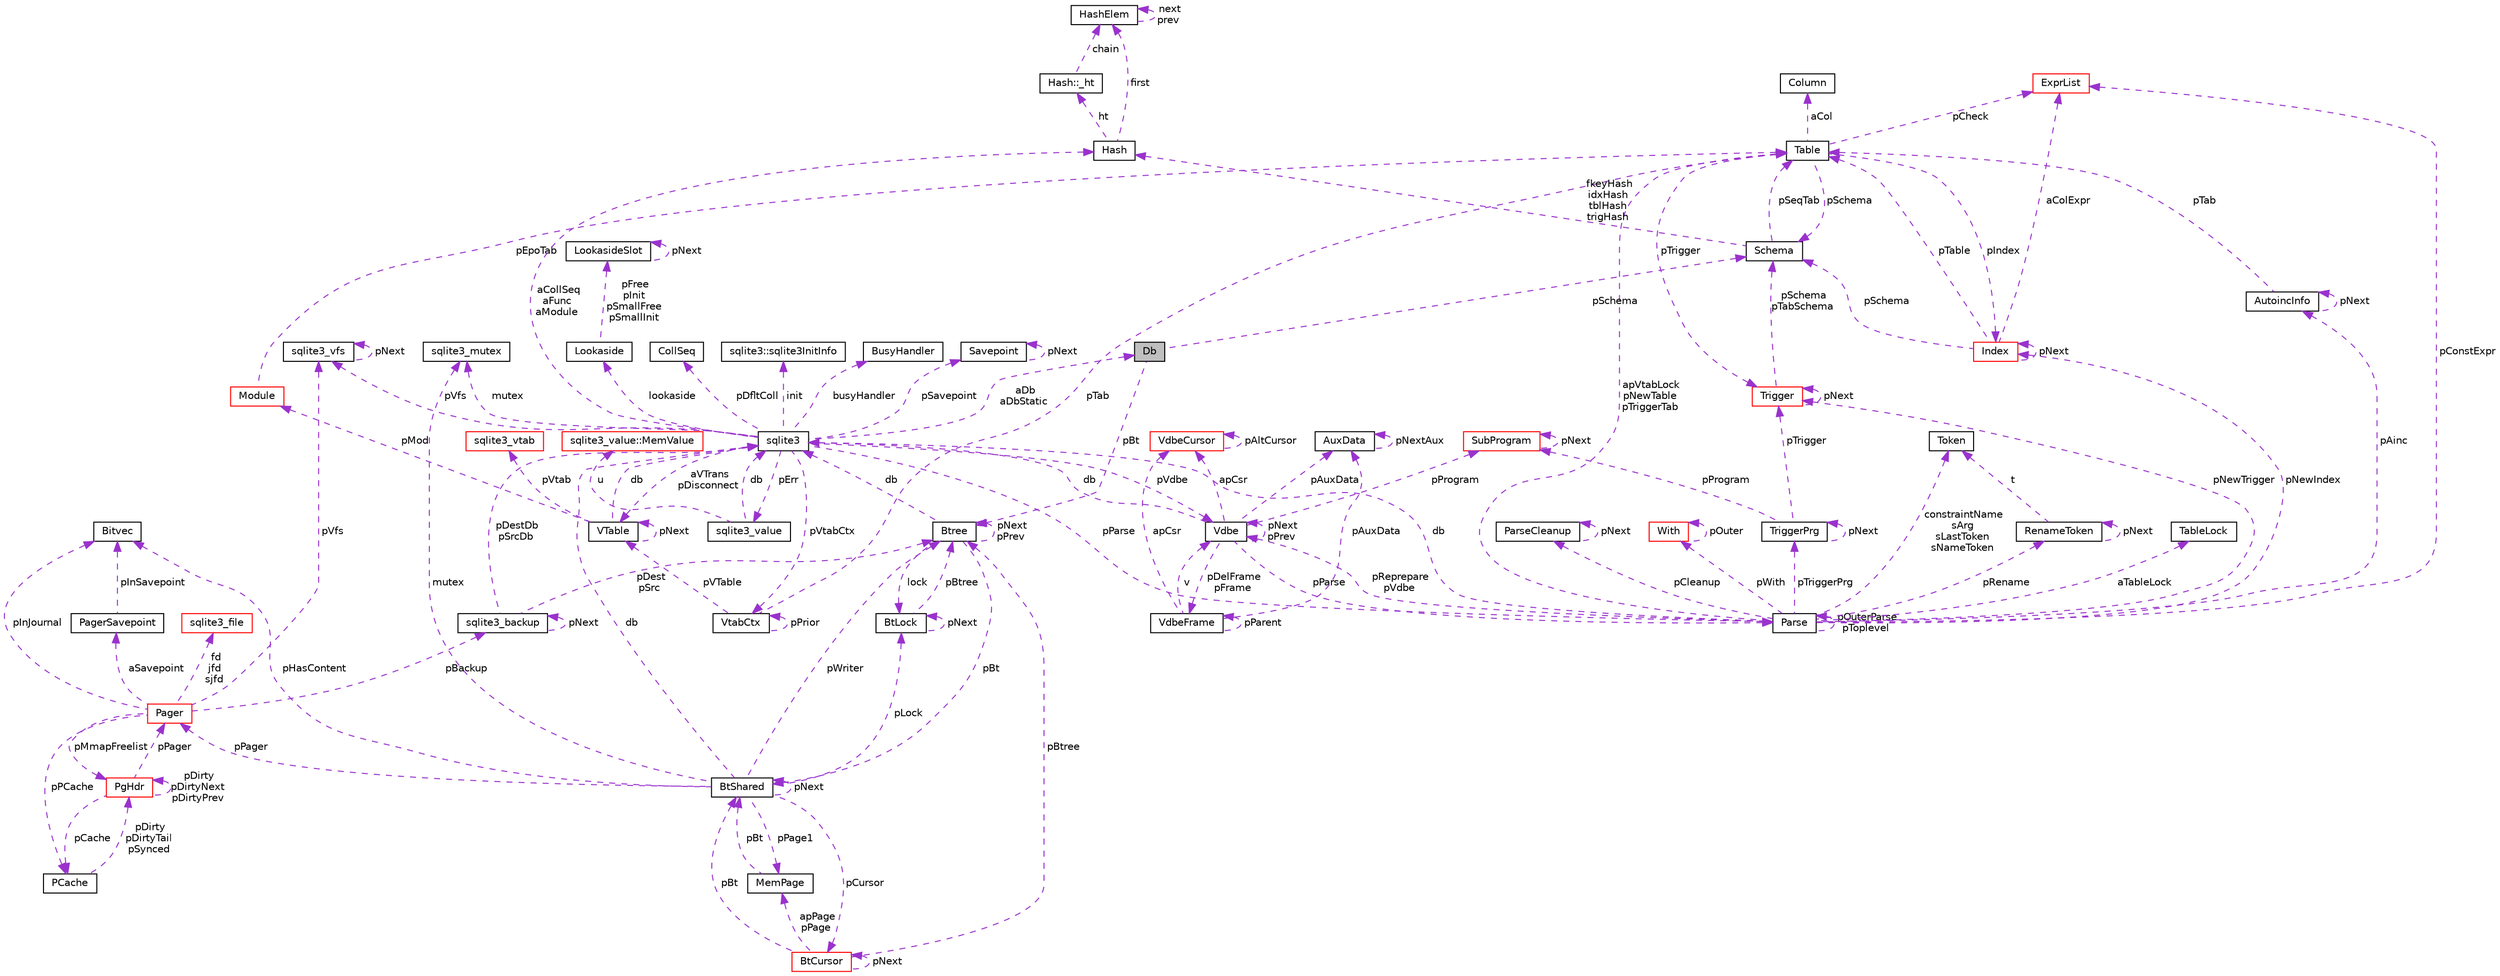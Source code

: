 digraph "Db"
{
 // LATEX_PDF_SIZE
  edge [fontname="Helvetica",fontsize="10",labelfontname="Helvetica",labelfontsize="10"];
  node [fontname="Helvetica",fontsize="10",shape=record];
  Node1 [label="Db",height=0.2,width=0.4,color="black", fillcolor="grey75", style="filled", fontcolor="black",tooltip=" "];
  Node2 -> Node1 [dir="back",color="darkorchid3",fontsize="10",style="dashed",label=" pBt" ,fontname="Helvetica"];
  Node2 [label="Btree",height=0.2,width=0.4,color="black", fillcolor="white", style="filled",URL="$db/d1b/sqlite3_8c.html#dd/db3/structBtree",tooltip=" "];
  Node3 -> Node2 [dir="back",color="darkorchid3",fontsize="10",style="dashed",label=" db" ,fontname="Helvetica"];
  Node3 [label="sqlite3",height=0.2,width=0.4,color="black", fillcolor="white", style="filled",URL="$d9/dcd/structsqlite3.html",tooltip=" "];
  Node4 -> Node3 [dir="back",color="darkorchid3",fontsize="10",style="dashed",label=" pVfs" ,fontname="Helvetica"];
  Node4 [label="sqlite3_vfs",height=0.2,width=0.4,color="black", fillcolor="white", style="filled",URL="$d3/d36/structsqlite3__vfs.html",tooltip=" "];
  Node4 -> Node4 [dir="back",color="darkorchid3",fontsize="10",style="dashed",label=" pNext" ,fontname="Helvetica"];
  Node5 -> Node3 [dir="back",color="darkorchid3",fontsize="10",style="dashed",label=" pVdbe" ,fontname="Helvetica"];
  Node5 [label="Vdbe",height=0.2,width=0.4,color="black", fillcolor="white", style="filled",URL="$db/d1b/sqlite3_8c.html#de/d53/structVdbe",tooltip=" "];
  Node3 -> Node5 [dir="back",color="darkorchid3",fontsize="10",style="dashed",label=" db" ,fontname="Helvetica"];
  Node5 -> Node5 [dir="back",color="darkorchid3",fontsize="10",style="dashed",label=" pNext\npPrev" ,fontname="Helvetica"];
  Node6 -> Node5 [dir="back",color="darkorchid3",fontsize="10",style="dashed",label=" pParse" ,fontname="Helvetica"];
  Node6 [label="Parse",height=0.2,width=0.4,color="black", fillcolor="white", style="filled",URL="$db/d1b/sqlite3_8c.html#db/dbb/structParse",tooltip=" "];
  Node3 -> Node6 [dir="back",color="darkorchid3",fontsize="10",style="dashed",label=" db" ,fontname="Helvetica"];
  Node5 -> Node6 [dir="back",color="darkorchid3",fontsize="10",style="dashed",label=" pReprepare\npVdbe" ,fontname="Helvetica"];
  Node7 -> Node6 [dir="back",color="darkorchid3",fontsize="10",style="dashed",label=" pConstExpr" ,fontname="Helvetica"];
  Node7 [label="ExprList",height=0.2,width=0.4,color="red", fillcolor="white", style="filled",URL="$db/d1b/sqlite3_8c.html#d5/d5c/structExprList",tooltip=" "];
  Node33 -> Node6 [dir="back",color="darkorchid3",fontsize="10",style="dashed",label=" constraintName\nsArg\nsLastToken\nsNameToken" ,fontname="Helvetica"];
  Node33 [label="Token",height=0.2,width=0.4,color="black", fillcolor="white", style="filled",URL="$db/d1b/sqlite3_8c.html#df/dcd/structToken",tooltip=" "];
  Node34 -> Node6 [dir="back",color="darkorchid3",fontsize="10",style="dashed",label=" aTableLock" ,fontname="Helvetica"];
  Node34 [label="TableLock",height=0.2,width=0.4,color="black", fillcolor="white", style="filled",URL="$db/d1b/sqlite3_8c.html#d1/d79/structTableLock",tooltip=" "];
  Node35 -> Node6 [dir="back",color="darkorchid3",fontsize="10",style="dashed",label=" pAinc" ,fontname="Helvetica"];
  Node35 [label="AutoincInfo",height=0.2,width=0.4,color="black", fillcolor="white", style="filled",URL="$db/d1b/sqlite3_8c.html#db/d7b/structAutoincInfo",tooltip=" "];
  Node35 -> Node35 [dir="back",color="darkorchid3",fontsize="10",style="dashed",label=" pNext" ,fontname="Helvetica"];
  Node12 -> Node35 [dir="back",color="darkorchid3",fontsize="10",style="dashed",label=" pTab" ,fontname="Helvetica"];
  Node12 [label="Table",height=0.2,width=0.4,color="black", fillcolor="white", style="filled",URL="$db/d1b/sqlite3_8c.html#dc/dcb/structTable",tooltip=" "];
  Node13 -> Node12 [dir="back",color="darkorchid3",fontsize="10",style="dashed",label=" aCol" ,fontname="Helvetica"];
  Node13 [label="Column",height=0.2,width=0.4,color="black", fillcolor="white", style="filled",URL="$db/d1b/sqlite3_8c.html#dc/dc1/structColumn",tooltip=" "];
  Node14 -> Node12 [dir="back",color="darkorchid3",fontsize="10",style="dashed",label=" pIndex" ,fontname="Helvetica"];
  Node14 [label="Index",height=0.2,width=0.4,color="red", fillcolor="white", style="filled",URL="$db/d1b/sqlite3_8c.html#df/d86/structIndex",tooltip=" "];
  Node12 -> Node14 [dir="back",color="darkorchid3",fontsize="10",style="dashed",label=" pTable" ,fontname="Helvetica"];
  Node14 -> Node14 [dir="back",color="darkorchid3",fontsize="10",style="dashed",label=" pNext" ,fontname="Helvetica"];
  Node15 -> Node14 [dir="back",color="darkorchid3",fontsize="10",style="dashed",label=" pSchema" ,fontname="Helvetica"];
  Node15 [label="Schema",height=0.2,width=0.4,color="black", fillcolor="white", style="filled",URL="$db/d1b/sqlite3_8c.html#d8/db0/structSchema",tooltip=" "];
  Node16 -> Node15 [dir="back",color="darkorchid3",fontsize="10",style="dashed",label=" fkeyHash\nidxHash\ntblHash\ntrigHash" ,fontname="Helvetica"];
  Node16 [label="Hash",height=0.2,width=0.4,color="black", fillcolor="white", style="filled",URL="$db/d1b/sqlite3_8c.html#d1/dbe/structHash",tooltip=" "];
  Node17 -> Node16 [dir="back",color="darkorchid3",fontsize="10",style="dashed",label=" first" ,fontname="Helvetica"];
  Node17 [label="HashElem",height=0.2,width=0.4,color="black", fillcolor="white", style="filled",URL="$db/d1b/sqlite3_8c.html#da/d21/structHashElem",tooltip=" "];
  Node17 -> Node17 [dir="back",color="darkorchid3",fontsize="10",style="dashed",label=" next\nprev" ,fontname="Helvetica"];
  Node18 -> Node16 [dir="back",color="darkorchid3",fontsize="10",style="dashed",label=" ht" ,fontname="Helvetica"];
  Node18 [label="Hash::_ht",height=0.2,width=0.4,color="black", fillcolor="white", style="filled",URL="$db/d1b/sqlite3_8c.html#d7/d1f/structHash_1_1__ht",tooltip=" "];
  Node17 -> Node18 [dir="back",color="darkorchid3",fontsize="10",style="dashed",label=" chain" ,fontname="Helvetica"];
  Node12 -> Node15 [dir="back",color="darkorchid3",fontsize="10",style="dashed",label=" pSeqTab" ,fontname="Helvetica"];
  Node7 -> Node14 [dir="back",color="darkorchid3",fontsize="10",style="dashed",label=" aColExpr" ,fontname="Helvetica"];
  Node7 -> Node12 [dir="back",color="darkorchid3",fontsize="10",style="dashed",label=" pCheck" ,fontname="Helvetica"];
  Node19 -> Node12 [dir="back",color="darkorchid3",fontsize="10",style="dashed",label=" pTrigger" ,fontname="Helvetica"];
  Node19 [label="Trigger",height=0.2,width=0.4,color="red", fillcolor="white", style="filled",URL="$db/d1b/sqlite3_8c.html#dc/d15/structTrigger",tooltip=" "];
  Node15 -> Node19 [dir="back",color="darkorchid3",fontsize="10",style="dashed",label=" pSchema\npTabSchema" ,fontname="Helvetica"];
  Node19 -> Node19 [dir="back",color="darkorchid3",fontsize="10",style="dashed",label=" pNext" ,fontname="Helvetica"];
  Node15 -> Node12 [dir="back",color="darkorchid3",fontsize="10",style="dashed",label=" pSchema" ,fontname="Helvetica"];
  Node6 -> Node6 [dir="back",color="darkorchid3",fontsize="10",style="dashed",label=" pOuterParse\npToplevel" ,fontname="Helvetica"];
  Node12 -> Node6 [dir="back",color="darkorchid3",fontsize="10",style="dashed",label=" apVtabLock\npNewTable\npTriggerTab" ,fontname="Helvetica"];
  Node36 -> Node6 [dir="back",color="darkorchid3",fontsize="10",style="dashed",label=" pTriggerPrg" ,fontname="Helvetica"];
  Node36 [label="TriggerPrg",height=0.2,width=0.4,color="black", fillcolor="white", style="filled",URL="$db/d1b/sqlite3_8c.html#d9/d62/structTriggerPrg",tooltip=" "];
  Node19 -> Node36 [dir="back",color="darkorchid3",fontsize="10",style="dashed",label=" pTrigger" ,fontname="Helvetica"];
  Node36 -> Node36 [dir="back",color="darkorchid3",fontsize="10",style="dashed",label=" pNext" ,fontname="Helvetica"];
  Node37 -> Node36 [dir="back",color="darkorchid3",fontsize="10",style="dashed",label=" pProgram" ,fontname="Helvetica"];
  Node37 [label="SubProgram",height=0.2,width=0.4,color="red", fillcolor="white", style="filled",URL="$db/d1b/sqlite3_8c.html#de/d7a/structSubProgram",tooltip=" "];
  Node37 -> Node37 [dir="back",color="darkorchid3",fontsize="10",style="dashed",label=" pNext" ,fontname="Helvetica"];
  Node49 -> Node6 [dir="back",color="darkorchid3",fontsize="10",style="dashed",label=" pCleanup" ,fontname="Helvetica"];
  Node49 [label="ParseCleanup",height=0.2,width=0.4,color="black", fillcolor="white", style="filled",URL="$de/d52/structParseCleanup.html",tooltip=" "];
  Node49 -> Node49 [dir="back",color="darkorchid3",fontsize="10",style="dashed",label=" pNext" ,fontname="Helvetica"];
  Node14 -> Node6 [dir="back",color="darkorchid3",fontsize="10",style="dashed",label=" pNewIndex" ,fontname="Helvetica"];
  Node19 -> Node6 [dir="back",color="darkorchid3",fontsize="10",style="dashed",label=" pNewTrigger" ,fontname="Helvetica"];
  Node26 -> Node6 [dir="back",color="darkorchid3",fontsize="10",style="dashed",label=" pWith" ,fontname="Helvetica"];
  Node26 [label="With",height=0.2,width=0.4,color="red", fillcolor="white", style="filled",URL="$db/d1b/sqlite3_8c.html#df/d70/structWith",tooltip=" "];
  Node26 -> Node26 [dir="back",color="darkorchid3",fontsize="10",style="dashed",label=" pOuter" ,fontname="Helvetica"];
  Node50 -> Node6 [dir="back",color="darkorchid3",fontsize="10",style="dashed",label=" pRename" ,fontname="Helvetica"];
  Node50 [label="RenameToken",height=0.2,width=0.4,color="black", fillcolor="white", style="filled",URL="$db/d1b/sqlite3_8c.html#d7/db5/structRenameToken",tooltip=" "];
  Node33 -> Node50 [dir="back",color="darkorchid3",fontsize="10",style="dashed",label=" t" ,fontname="Helvetica"];
  Node50 -> Node50 [dir="back",color="darkorchid3",fontsize="10",style="dashed",label=" pNext" ,fontname="Helvetica"];
  Node51 -> Node5 [dir="back",color="darkorchid3",fontsize="10",style="dashed",label=" apCsr" ,fontname="Helvetica"];
  Node51 [label="VdbeCursor",height=0.2,width=0.4,color="red", fillcolor="white", style="filled",URL="$db/d1b/sqlite3_8c.html#d0/dd5/structVdbeCursor",tooltip=" "];
  Node51 -> Node51 [dir="back",color="darkorchid3",fontsize="10",style="dashed",label=" pAltCursor" ,fontname="Helvetica"];
  Node52 -> Node5 [dir="back",color="darkorchid3",fontsize="10",style="dashed",label=" pDelFrame\npFrame" ,fontname="Helvetica"];
  Node52 [label="VdbeFrame",height=0.2,width=0.4,color="black", fillcolor="white", style="filled",URL="$db/d1b/sqlite3_8c.html#df/db1/structVdbeFrame",tooltip=" "];
  Node5 -> Node52 [dir="back",color="darkorchid3",fontsize="10",style="dashed",label=" v" ,fontname="Helvetica"];
  Node52 -> Node52 [dir="back",color="darkorchid3",fontsize="10",style="dashed",label=" pParent" ,fontname="Helvetica"];
  Node51 -> Node52 [dir="back",color="darkorchid3",fontsize="10",style="dashed",label=" apCsr" ,fontname="Helvetica"];
  Node53 -> Node52 [dir="back",color="darkorchid3",fontsize="10",style="dashed",label=" pAuxData" ,fontname="Helvetica"];
  Node53 [label="AuxData",height=0.2,width=0.4,color="black", fillcolor="white", style="filled",URL="$d7/d4c/structAuxData.html",tooltip=" "];
  Node53 -> Node53 [dir="back",color="darkorchid3",fontsize="10",style="dashed",label=" pNextAux" ,fontname="Helvetica"];
  Node37 -> Node5 [dir="back",color="darkorchid3",fontsize="10",style="dashed",label=" pProgram" ,fontname="Helvetica"];
  Node53 -> Node5 [dir="back",color="darkorchid3",fontsize="10",style="dashed",label=" pAuxData" ,fontname="Helvetica"];
  Node43 -> Node3 [dir="back",color="darkorchid3",fontsize="10",style="dashed",label=" pDfltColl" ,fontname="Helvetica"];
  Node43 [label="CollSeq",height=0.2,width=0.4,color="black", fillcolor="white", style="filled",URL="$d1/d4e/structCollSeq.html",tooltip=" "];
  Node54 -> Node3 [dir="back",color="darkorchid3",fontsize="10",style="dashed",label=" mutex" ,fontname="Helvetica"];
  Node54 [label="sqlite3_mutex",height=0.2,width=0.4,color="black", fillcolor="white", style="filled",URL="$db/d1b/sqlite3_8c.html#d5/d3c/structsqlite3__mutex",tooltip=" "];
  Node1 -> Node3 [dir="back",color="darkorchid3",fontsize="10",style="dashed",label=" aDb\naDbStatic" ,fontname="Helvetica"];
  Node55 -> Node3 [dir="back",color="darkorchid3",fontsize="10",style="dashed",label=" init" ,fontname="Helvetica"];
  Node55 [label="sqlite3::sqlite3InitInfo",height=0.2,width=0.4,color="black", fillcolor="white", style="filled",URL="$d9/dcd/structsqlite3.html#df/d52/structsqlite3_1_1sqlite3InitInfo",tooltip=" "];
  Node6 -> Node3 [dir="back",color="darkorchid3",fontsize="10",style="dashed",label=" pParse" ,fontname="Helvetica"];
  Node41 -> Node3 [dir="back",color="darkorchid3",fontsize="10",style="dashed",label=" pErr" ,fontname="Helvetica"];
  Node41 [label="sqlite3_value",height=0.2,width=0.4,color="black", fillcolor="white", style="filled",URL="$d0/d9c/structsqlite3__value.html",tooltip=" "];
  Node42 -> Node41 [dir="back",color="darkorchid3",fontsize="10",style="dashed",label=" u" ,fontname="Helvetica"];
  Node42 [label="sqlite3_value::MemValue",height=0.2,width=0.4,color="red", fillcolor="white", style="filled",URL="$d0/d9c/structsqlite3__value.html#d5/da9/unionsqlite3__value_1_1MemValue",tooltip=" "];
  Node3 -> Node41 [dir="back",color="darkorchid3",fontsize="10",style="dashed",label=" db" ,fontname="Helvetica"];
  Node56 -> Node3 [dir="back",color="darkorchid3",fontsize="10",style="dashed",label=" lookaside" ,fontname="Helvetica"];
  Node56 [label="Lookaside",height=0.2,width=0.4,color="black", fillcolor="white", style="filled",URL="$db/d1b/sqlite3_8c.html#d9/d54/structLookaside",tooltip=" "];
  Node57 -> Node56 [dir="back",color="darkorchid3",fontsize="10",style="dashed",label=" pFree\npInit\npSmallFree\npSmallInit" ,fontname="Helvetica"];
  Node57 [label="LookasideSlot",height=0.2,width=0.4,color="black", fillcolor="white", style="filled",URL="$db/d1b/sqlite3_8c.html#d1/de0/structLookasideSlot",tooltip=" "];
  Node57 -> Node57 [dir="back",color="darkorchid3",fontsize="10",style="dashed",label=" pNext" ,fontname="Helvetica"];
  Node16 -> Node3 [dir="back",color="darkorchid3",fontsize="10",style="dashed",label=" aCollSeq\naFunc\naModule" ,fontname="Helvetica"];
  Node58 -> Node3 [dir="back",color="darkorchid3",fontsize="10",style="dashed",label=" pVtabCtx" ,fontname="Helvetica"];
  Node58 [label="VtabCtx",height=0.2,width=0.4,color="black", fillcolor="white", style="filled",URL="$db/d1b/sqlite3_8c.html#d3/d4f/structVtabCtx",tooltip=" "];
  Node44 -> Node58 [dir="back",color="darkorchid3",fontsize="10",style="dashed",label=" pVTable" ,fontname="Helvetica"];
  Node44 [label="VTable",height=0.2,width=0.4,color="black", fillcolor="white", style="filled",URL="$db/d1b/sqlite3_8c.html#d9/dde/structVTable",tooltip=" "];
  Node3 -> Node44 [dir="back",color="darkorchid3",fontsize="10",style="dashed",label=" db" ,fontname="Helvetica"];
  Node45 -> Node44 [dir="back",color="darkorchid3",fontsize="10",style="dashed",label=" pMod" ,fontname="Helvetica"];
  Node45 [label="Module",height=0.2,width=0.4,color="red", fillcolor="white", style="filled",URL="$d0/dc5/structModule.html",tooltip=" "];
  Node12 -> Node45 [dir="back",color="darkorchid3",fontsize="10",style="dashed",label=" pEpoTab" ,fontname="Helvetica"];
  Node47 -> Node44 [dir="back",color="darkorchid3",fontsize="10",style="dashed",label=" pVtab" ,fontname="Helvetica"];
  Node47 [label="sqlite3_vtab",height=0.2,width=0.4,color="red", fillcolor="white", style="filled",URL="$de/dd3/sqlite3_8h.html#d3/d12/structsqlite3__vtab",tooltip=" "];
  Node44 -> Node44 [dir="back",color="darkorchid3",fontsize="10",style="dashed",label=" pNext" ,fontname="Helvetica"];
  Node12 -> Node58 [dir="back",color="darkorchid3",fontsize="10",style="dashed",label=" pTab" ,fontname="Helvetica"];
  Node58 -> Node58 [dir="back",color="darkorchid3",fontsize="10",style="dashed",label=" pPrior" ,fontname="Helvetica"];
  Node44 -> Node3 [dir="back",color="darkorchid3",fontsize="10",style="dashed",label=" aVTrans\npDisconnect" ,fontname="Helvetica"];
  Node59 -> Node3 [dir="back",color="darkorchid3",fontsize="10",style="dashed",label=" busyHandler" ,fontname="Helvetica"];
  Node59 [label="BusyHandler",height=0.2,width=0.4,color="black", fillcolor="white", style="filled",URL="$dc/d2e/structBusyHandler.html",tooltip=" "];
  Node60 -> Node3 [dir="back",color="darkorchid3",fontsize="10",style="dashed",label=" pSavepoint" ,fontname="Helvetica"];
  Node60 [label="Savepoint",height=0.2,width=0.4,color="black", fillcolor="white", style="filled",URL="$db/d1b/sqlite3_8c.html#d3/d2f/structSavepoint",tooltip=" "];
  Node60 -> Node60 [dir="back",color="darkorchid3",fontsize="10",style="dashed",label=" pNext" ,fontname="Helvetica"];
  Node61 -> Node2 [dir="back",color="darkorchid3",fontsize="10",style="dashed",label=" pBt" ,fontname="Helvetica"];
  Node61 [label="BtShared",height=0.2,width=0.4,color="black", fillcolor="white", style="filled",URL="$d4/da0/structBtShared.html",tooltip=" "];
  Node62 -> Node61 [dir="back",color="darkorchid3",fontsize="10",style="dashed",label=" pPager" ,fontname="Helvetica"];
  Node62 [label="Pager",height=0.2,width=0.4,color="red", fillcolor="white", style="filled",URL="$d3/d8c/structPager.html",tooltip=" "];
  Node4 -> Node62 [dir="back",color="darkorchid3",fontsize="10",style="dashed",label=" pVfs" ,fontname="Helvetica"];
  Node63 -> Node62 [dir="back",color="darkorchid3",fontsize="10",style="dashed",label=" pInJournal" ,fontname="Helvetica"];
  Node63 [label="Bitvec",height=0.2,width=0.4,color="black", fillcolor="white", style="filled",URL="$db/d1b/sqlite3_8c.html#de/da7/structBitvec",tooltip=" "];
  Node64 -> Node62 [dir="back",color="darkorchid3",fontsize="10",style="dashed",label=" fd\njfd\nsjfd" ,fontname="Helvetica"];
  Node64 [label="sqlite3_file",height=0.2,width=0.4,color="red", fillcolor="white", style="filled",URL="$de/dd3/sqlite3_8h.html#db/db0/structsqlite3__file",tooltip=" "];
  Node66 -> Node62 [dir="back",color="darkorchid3",fontsize="10",style="dashed",label=" pBackup" ,fontname="Helvetica"];
  Node66 [label="sqlite3_backup",height=0.2,width=0.4,color="black", fillcolor="white", style="filled",URL="$db/d1b/sqlite3_8c.html#d4/da8/structsqlite3__backup",tooltip=" "];
  Node3 -> Node66 [dir="back",color="darkorchid3",fontsize="10",style="dashed",label=" pDestDb\npSrcDb" ,fontname="Helvetica"];
  Node2 -> Node66 [dir="back",color="darkorchid3",fontsize="10",style="dashed",label=" pDest\npSrc" ,fontname="Helvetica"];
  Node66 -> Node66 [dir="back",color="darkorchid3",fontsize="10",style="dashed",label=" pNext" ,fontname="Helvetica"];
  Node67 -> Node62 [dir="back",color="darkorchid3",fontsize="10",style="dashed",label=" aSavepoint" ,fontname="Helvetica"];
  Node67 [label="PagerSavepoint",height=0.2,width=0.4,color="black", fillcolor="white", style="filled",URL="$db/d1b/sqlite3_8c.html#d6/dfd/structPagerSavepoint",tooltip=" "];
  Node63 -> Node67 [dir="back",color="darkorchid3",fontsize="10",style="dashed",label=" pInSavepoint" ,fontname="Helvetica"];
  Node68 -> Node62 [dir="back",color="darkorchid3",fontsize="10",style="dashed",label=" pMmapFreelist" ,fontname="Helvetica"];
  Node68 [label="PgHdr",height=0.2,width=0.4,color="red", fillcolor="white", style="filled",URL="$db/d1b/sqlite3_8c.html#dc/dea/structPgHdr",tooltip=" "];
  Node70 -> Node68 [dir="back",color="darkorchid3",fontsize="10",style="dashed",label=" pCache" ,fontname="Helvetica"];
  Node70 [label="PCache",height=0.2,width=0.4,color="black", fillcolor="white", style="filled",URL="$d5/dd2/structPCache.html",tooltip=" "];
  Node68 -> Node70 [dir="back",color="darkorchid3",fontsize="10",style="dashed",label=" pDirty\npDirtyTail\npSynced" ,fontname="Helvetica"];
  Node68 -> Node68 [dir="back",color="darkorchid3",fontsize="10",style="dashed",label=" pDirty\npDirtyNext\npDirtyPrev" ,fontname="Helvetica"];
  Node62 -> Node68 [dir="back",color="darkorchid3",fontsize="10",style="dashed",label=" pPager" ,fontname="Helvetica"];
  Node70 -> Node62 [dir="back",color="darkorchid3",fontsize="10",style="dashed",label=" pPCache" ,fontname="Helvetica"];
  Node3 -> Node61 [dir="back",color="darkorchid3",fontsize="10",style="dashed",label=" db" ,fontname="Helvetica"];
  Node73 -> Node61 [dir="back",color="darkorchid3",fontsize="10",style="dashed",label=" pCursor" ,fontname="Helvetica"];
  Node73 [label="BtCursor",height=0.2,width=0.4,color="red", fillcolor="white", style="filled",URL="$db/d1b/sqlite3_8c.html#d9/d6e/structBtCursor",tooltip=" "];
  Node2 -> Node73 [dir="back",color="darkorchid3",fontsize="10",style="dashed",label=" pBtree" ,fontname="Helvetica"];
  Node61 -> Node73 [dir="back",color="darkorchid3",fontsize="10",style="dashed",label=" pBt" ,fontname="Helvetica"];
  Node73 -> Node73 [dir="back",color="darkorchid3",fontsize="10",style="dashed",label=" pNext" ,fontname="Helvetica"];
  Node75 -> Node73 [dir="back",color="darkorchid3",fontsize="10",style="dashed",label=" apPage\npPage" ,fontname="Helvetica"];
  Node75 [label="MemPage",height=0.2,width=0.4,color="black", fillcolor="white", style="filled",URL="$d7/d7c/structMemPage.html",tooltip=" "];
  Node61 -> Node75 [dir="back",color="darkorchid3",fontsize="10",style="dashed",label=" pBt" ,fontname="Helvetica"];
  Node75 -> Node61 [dir="back",color="darkorchid3",fontsize="10",style="dashed",label=" pPage1" ,fontname="Helvetica"];
  Node54 -> Node61 [dir="back",color="darkorchid3",fontsize="10",style="dashed",label=" mutex" ,fontname="Helvetica"];
  Node63 -> Node61 [dir="back",color="darkorchid3",fontsize="10",style="dashed",label=" pHasContent" ,fontname="Helvetica"];
  Node61 -> Node61 [dir="back",color="darkorchid3",fontsize="10",style="dashed",label=" pNext" ,fontname="Helvetica"];
  Node76 -> Node61 [dir="back",color="darkorchid3",fontsize="10",style="dashed",label=" pLock" ,fontname="Helvetica"];
  Node76 [label="BtLock",height=0.2,width=0.4,color="black", fillcolor="white", style="filled",URL="$db/d1b/sqlite3_8c.html#db/dc1/structBtLock",tooltip=" "];
  Node2 -> Node76 [dir="back",color="darkorchid3",fontsize="10",style="dashed",label=" pBtree" ,fontname="Helvetica"];
  Node76 -> Node76 [dir="back",color="darkorchid3",fontsize="10",style="dashed",label=" pNext" ,fontname="Helvetica"];
  Node2 -> Node61 [dir="back",color="darkorchid3",fontsize="10",style="dashed",label=" pWriter" ,fontname="Helvetica"];
  Node2 -> Node2 [dir="back",color="darkorchid3",fontsize="10",style="dashed",label=" pNext\npPrev" ,fontname="Helvetica"];
  Node76 -> Node2 [dir="back",color="darkorchid3",fontsize="10",style="dashed",label=" lock" ,fontname="Helvetica"];
  Node15 -> Node1 [dir="back",color="darkorchid3",fontsize="10",style="dashed",label=" pSchema" ,fontname="Helvetica"];
}
